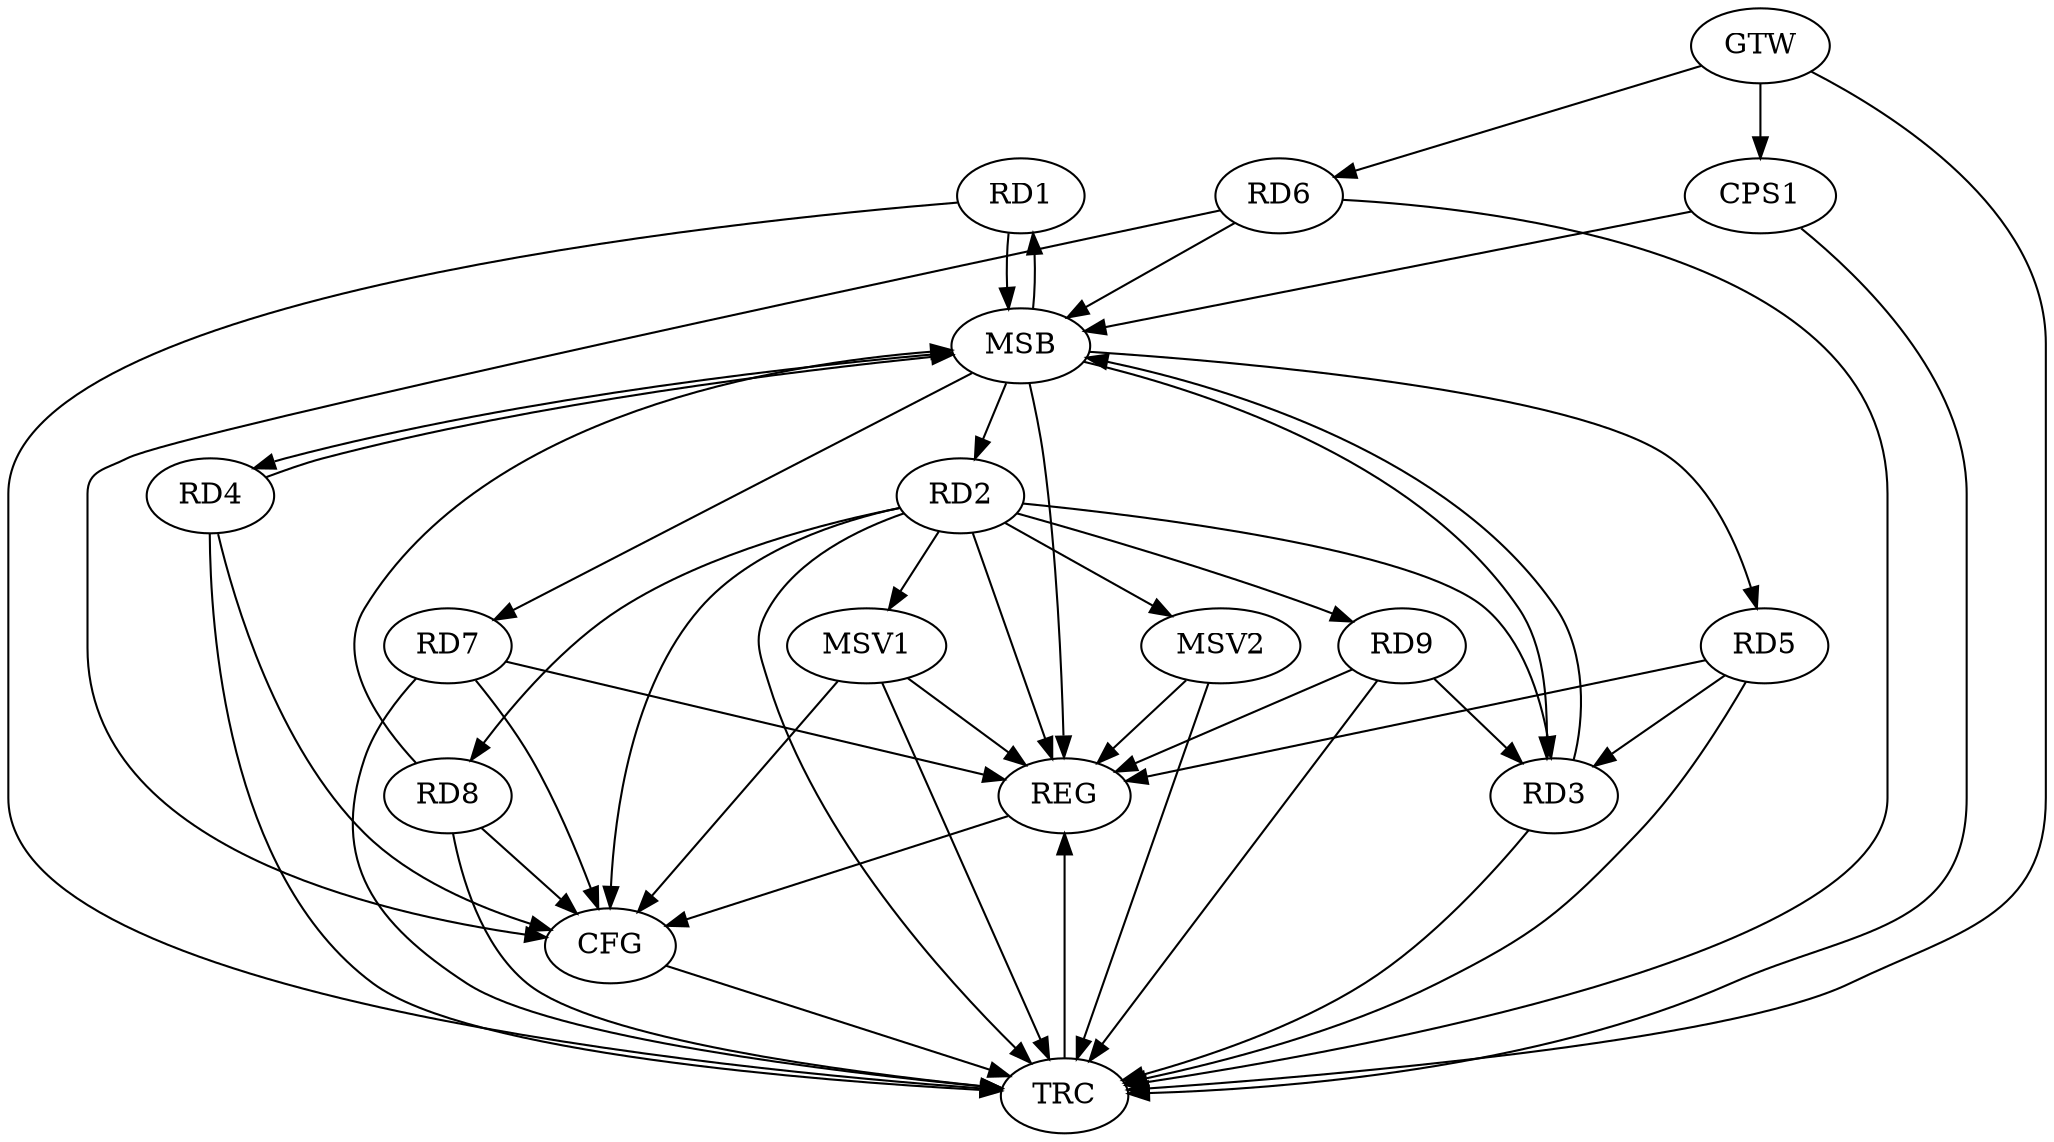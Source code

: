 strict digraph G {
  RD1 [ label="RD1" ];
  RD2 [ label="RD2" ];
  RD3 [ label="RD3" ];
  RD4 [ label="RD4" ];
  RD5 [ label="RD5" ];
  RD6 [ label="RD6" ];
  RD7 [ label="RD7" ];
  RD8 [ label="RD8" ];
  RD9 [ label="RD9" ];
  CPS1 [ label="CPS1" ];
  GTW [ label="GTW" ];
  REG [ label="REG" ];
  MSB [ label="MSB" ];
  CFG [ label="CFG" ];
  TRC [ label="TRC" ];
  MSV1 [ label="MSV1" ];
  MSV2 [ label="MSV2" ];
  RD2 -> RD3;
  RD2 -> RD8;
  RD2 -> RD9;
  RD5 -> RD3;
  RD9 -> RD3;
  GTW -> RD6;
  GTW -> CPS1;
  RD2 -> REG;
  RD5 -> REG;
  RD7 -> REG;
  RD9 -> REG;
  RD1 -> MSB;
  MSB -> REG;
  RD3 -> MSB;
  RD4 -> MSB;
  RD6 -> MSB;
  MSB -> RD2;
  MSB -> RD3;
  MSB -> RD5;
  RD8 -> MSB;
  CPS1 -> MSB;
  MSB -> RD1;
  MSB -> RD4;
  MSB -> RD7;
  RD4 -> CFG;
  RD2 -> CFG;
  RD6 -> CFG;
  RD8 -> CFG;
  RD7 -> CFG;
  REG -> CFG;
  RD1 -> TRC;
  RD2 -> TRC;
  RD3 -> TRC;
  RD4 -> TRC;
  RD5 -> TRC;
  RD6 -> TRC;
  RD7 -> TRC;
  RD8 -> TRC;
  RD9 -> TRC;
  CPS1 -> TRC;
  GTW -> TRC;
  CFG -> TRC;
  TRC -> REG;
  RD2 -> MSV1;
  MSV1 -> REG;
  MSV1 -> TRC;
  MSV1 -> CFG;
  RD2 -> MSV2;
  MSV2 -> REG;
  MSV2 -> TRC;
}
